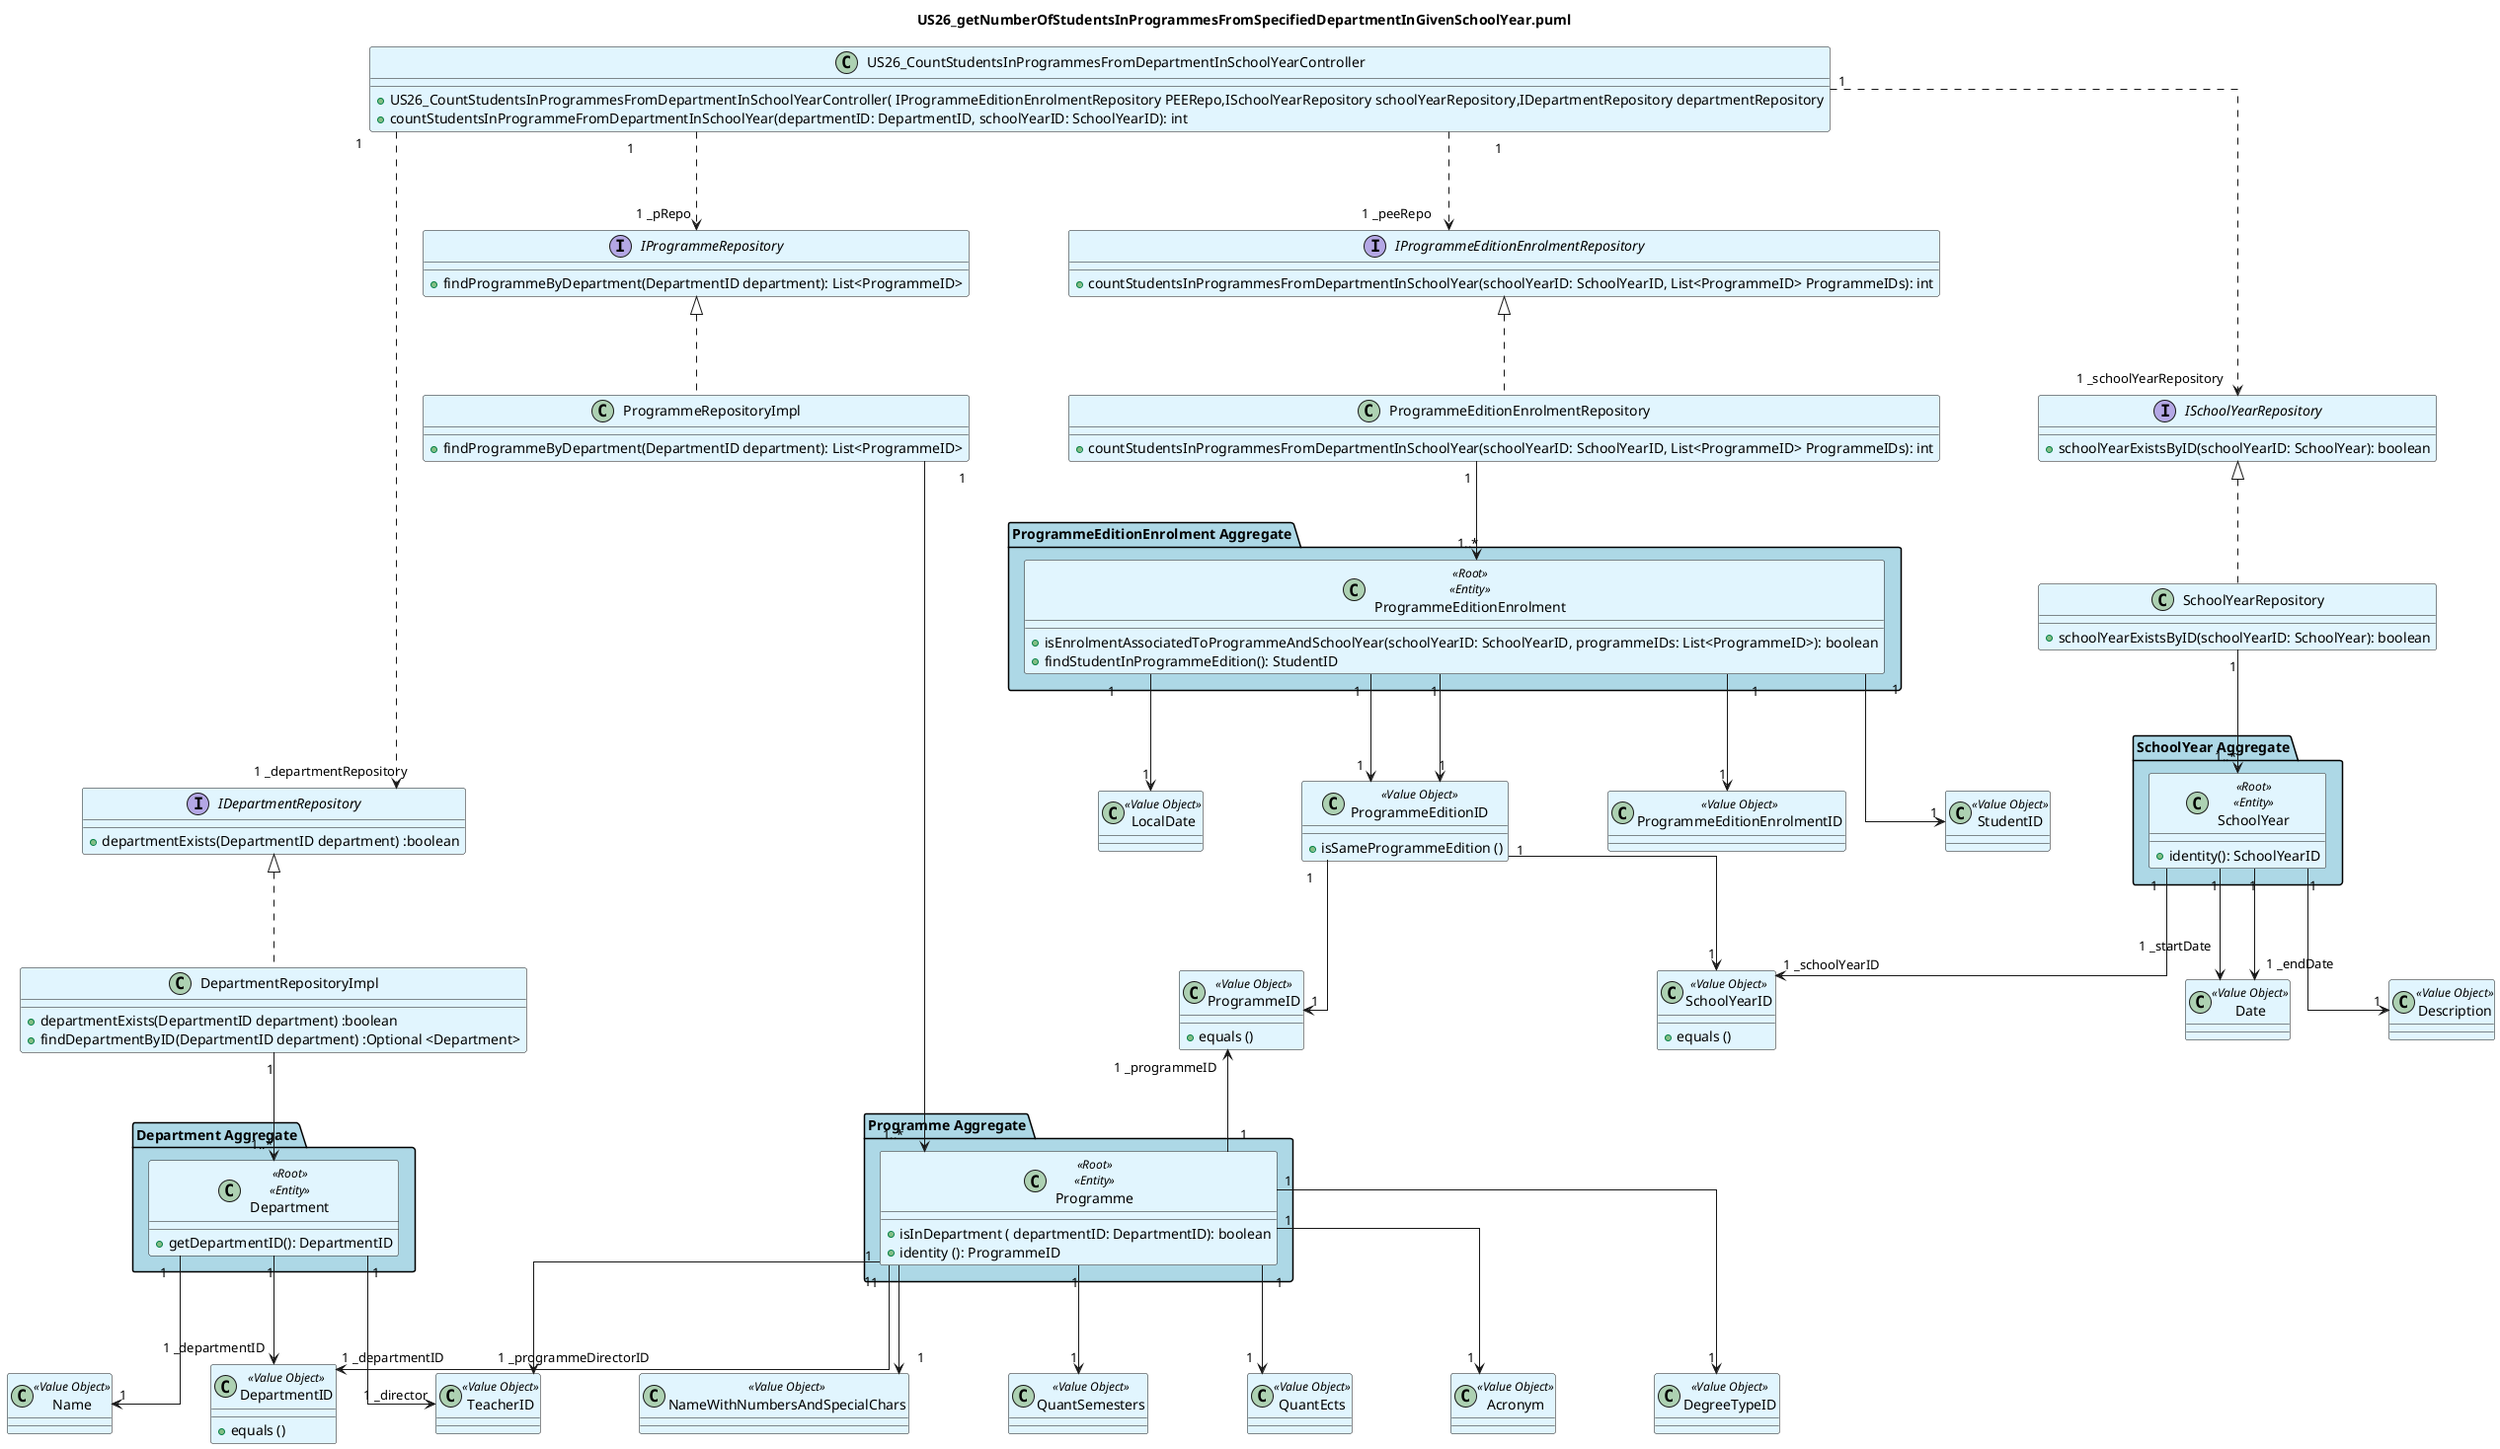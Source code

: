 @startuml

title US26_getNumberOfStudentsInProgrammesFromSpecifiedDepartmentInGivenSchoolYear.puml
top to bottom direction
skinparam ranksep 100
skinparam nodesep 100
skinparam classBackgroundColor #E1F5FE
skinparam linetype ortho

class US26_CountStudentsInProgrammesFromDepartmentInSchoolYearController {
    +US26_CountStudentsInProgrammesFromDepartmentInSchoolYearController( IProgrammeEditionEnrolmentRepository PEERepo,ISchoolYearRepository schoolYearRepository,IDepartmentRepository departmentRepository
    +countStudentsInProgrammeFromDepartmentInSchoolYear(departmentID: DepartmentID, schoolYearID: SchoolYearID): int
}

'Interfaces and Repositories'
interface IDepartmentRepository {
    +departmentExists(DepartmentID department) :boolean
}

class DepartmentRepositoryImpl {
    +departmentExists(DepartmentID department) :boolean
    +findDepartmentByID(DepartmentID department) :Optional <Department>
}

interface IProgrammeRepository {
    +findProgrammeByDepartment(DepartmentID department): List<ProgrammeID>
}

class ProgrammeRepositoryImpl {
     +findProgrammeByDepartment(DepartmentID department): List<ProgrammeID>
}

interface IProgrammeEditionEnrolmentRepository {
     +countStudentsInProgrammesFromDepartmentInSchoolYear(schoolYearID: SchoolYearID, List<ProgrammeID> ProgrammeIDs): int
}
class ProgrammeEditionEnrolmentRepository {
    +countStudentsInProgrammesFromDepartmentInSchoolYear(schoolYearID: SchoolYearID, List<ProgrammeID> ProgrammeIDs): int
}

interface ISchoolYearRepository {
    +schoolYearExistsByID(schoolYearID: SchoolYear): boolean
}

class SchoolYearRepository {
    +schoolYearExistsByID(schoolYearID: SchoolYear): boolean
}

'Aggregates'

package "Programme Aggregate" #LightBlue{
    class Programme <<Root>> <<Entity>> {
    +isInDepartment ( departmentID: DepartmentID): boolean
    +identity (): ProgrammeID
    }
}
class NameWithNumbersAndSpecialChars <<Value Object>> {
}
class QuantSemesters <<Value Object>> {
}
class QuantEcts <<Value Object>> {
}
class Acronym <<Value Object>> {
}
class DegreeTypeID <<Value Object>> {
}


package "Department Aggregate" #LightBlue {
    class Department <<Root>> <<Entity>> {
     +getDepartmentID(): DepartmentID
    }
}
class Name <<Value Object>> {
}

class ProgrammeID <<Value Object>> {
     +equals ()
}
class DepartmentID <<Value Object>> {
     +equals ()
}
class SchoolYearID <<Value Object>> {
     +equals ()
}
class ProgrammeEditionID <<Value Object>> {
     +isSameProgrammeEdition ()
}
class TeacherID <<Value Object>> {
}

package "ProgrammeEditionEnrolment Aggregate" #LightBlue {
    class ProgrammeEditionEnrolment <<Root>> <<Entity>> {
      +isEnrolmentAssociatedToProgrammeAndSchoolYear(schoolYearID: SchoolYearID, programmeIDs: List<ProgrammeID>): boolean
      +findStudentInProgrammeEdition(): StudentID
    }
}
class ProgrammeEditionEnrolmentID <<Value Object>> {
}
class ProgrammeEditionID <<Value Object>> {
}
class StudentID <<Value Object>> {
}
class LocalDate <<Value Object>> {
}

 package "SchoolYear Aggregate" #Lightblue{
     class SchoolYear <<Root>> <<Entity>>  {
        +identity(): SchoolYearID
    }
 }
 class Date <<Value Object>> {
 }
 class Description <<Value Object>> {
 }


 SchoolYear "1" --> "1" Description
 SchoolYear "1" --> "1 _startDate\n" Date
 SchoolYear "1" --> "1 _endDate" Date

 ProgrammeEditionEnrolment "1" --> "1" ProgrammeEditionEnrolmentID
 ProgrammeEditionEnrolment "1" --> "1" ProgrammeEditionID
 ProgrammeEditionEnrolment "1" --> "1" StudentID
 ProgrammeEditionEnrolment "1" --> "1" LocalDate

Programme "1" --> "1" NameWithNumbersAndSpecialChars
Programme "1" --> "1" QuantSemesters
Programme "1" --> "1" QuantEcts
Programme "1" --> "1" Acronym
Programme "1" --> "1" DegreeTypeID
Programme "1" --> "1 _programmeDirectorID" TeacherID

Department "1" --> "1" Name
Department "1" --> "1 _director" TeacherID

ProgrammeEditionEnrolmentRepository "1" --> "1..*" ProgrammeEditionEnrolment
ProgrammeEditionEnrolment "1" --> "1" ProgrammeEditionID
ProgrammeEditionID "1" --> "1" ProgrammeID
ProgrammeEditionID "1" --> "1" SchoolYearID
SchoolYearRepository "1" --> "1..*" SchoolYear
SchoolYear "1" --> "1 _schoolYearID" SchoolYearID
Department "1" --> "1 _departmentID" DepartmentID
DepartmentRepositoryImpl "1" --> "1..*" Department
ProgrammeRepositoryImpl "1" --> "1..*" Programme
Programme "1" --> "1 _departmentID" DepartmentID
Programme "1" -u-> "1 _programmeID" ProgrammeID
US26_CountStudentsInProgrammesFromDepartmentInSchoolYearController "1" ..> "1 _departmentRepository" "IDepartmentRepository"
US26_CountStudentsInProgrammesFromDepartmentInSchoolYearController "1" ..> "1 _peeRepo" "IProgrammeEditionEnrolmentRepository"
US26_CountStudentsInProgrammesFromDepartmentInSchoolYearController "1" ..> "1 _pRepo" "IProgrammeRepository"
US26_CountStudentsInProgrammesFromDepartmentInSchoolYearController "1" ..> "1 _schoolYearRepository"  "ISchoolYearRepository"
IDepartmentRepository <|.. DepartmentRepositoryImpl
IProgrammeRepository <|.. ProgrammeRepositoryImpl
IProgrammeEditionEnrolmentRepository <|.. ProgrammeEditionEnrolmentRepository
ISchoolYearRepository <|.. SchoolYearRepository

@enduml
